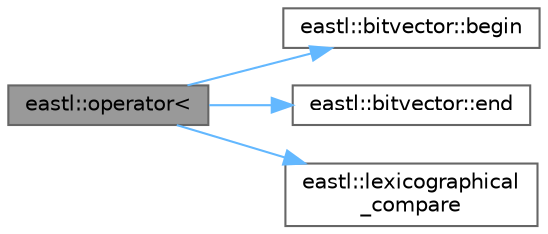 digraph "eastl::operator&lt;"
{
 // LATEX_PDF_SIZE
  bgcolor="transparent";
  edge [fontname=Helvetica,fontsize=10,labelfontname=Helvetica,labelfontsize=10];
  node [fontname=Helvetica,fontsize=10,shape=box,height=0.2,width=0.4];
  rankdir="LR";
  Node1 [id="Node000001",label="eastl::operator\<",height=0.2,width=0.4,color="gray40", fillcolor="grey60", style="filled", fontcolor="black",tooltip=" "];
  Node1 -> Node2 [id="edge4_Node000001_Node000002",color="steelblue1",style="solid",tooltip=" "];
  Node2 [id="Node000002",label="eastl::bitvector::begin",height=0.2,width=0.4,color="grey40", fillcolor="white", style="filled",URL="$classeastl_1_1bitvector.html#a921f25954878f984ba40b771d2ab26c1",tooltip=" "];
  Node1 -> Node3 [id="edge5_Node000001_Node000003",color="steelblue1",style="solid",tooltip=" "];
  Node3 [id="Node000003",label="eastl::bitvector::end",height=0.2,width=0.4,color="grey40", fillcolor="white", style="filled",URL="$classeastl_1_1bitvector.html#a4e7b380cd3fc34658b1edd125264d05e",tooltip=" "];
  Node1 -> Node4 [id="edge6_Node000001_Node000004",color="steelblue1",style="solid",tooltip=" "];
  Node4 [id="Node000004",label="eastl::lexicographical\l_compare",height=0.2,width=0.4,color="grey40", fillcolor="white", style="filled",URL="$namespaceeastl.html#ab64f96b0d49c1cd5c3d19d188b558d59",tooltip=" "];
}
